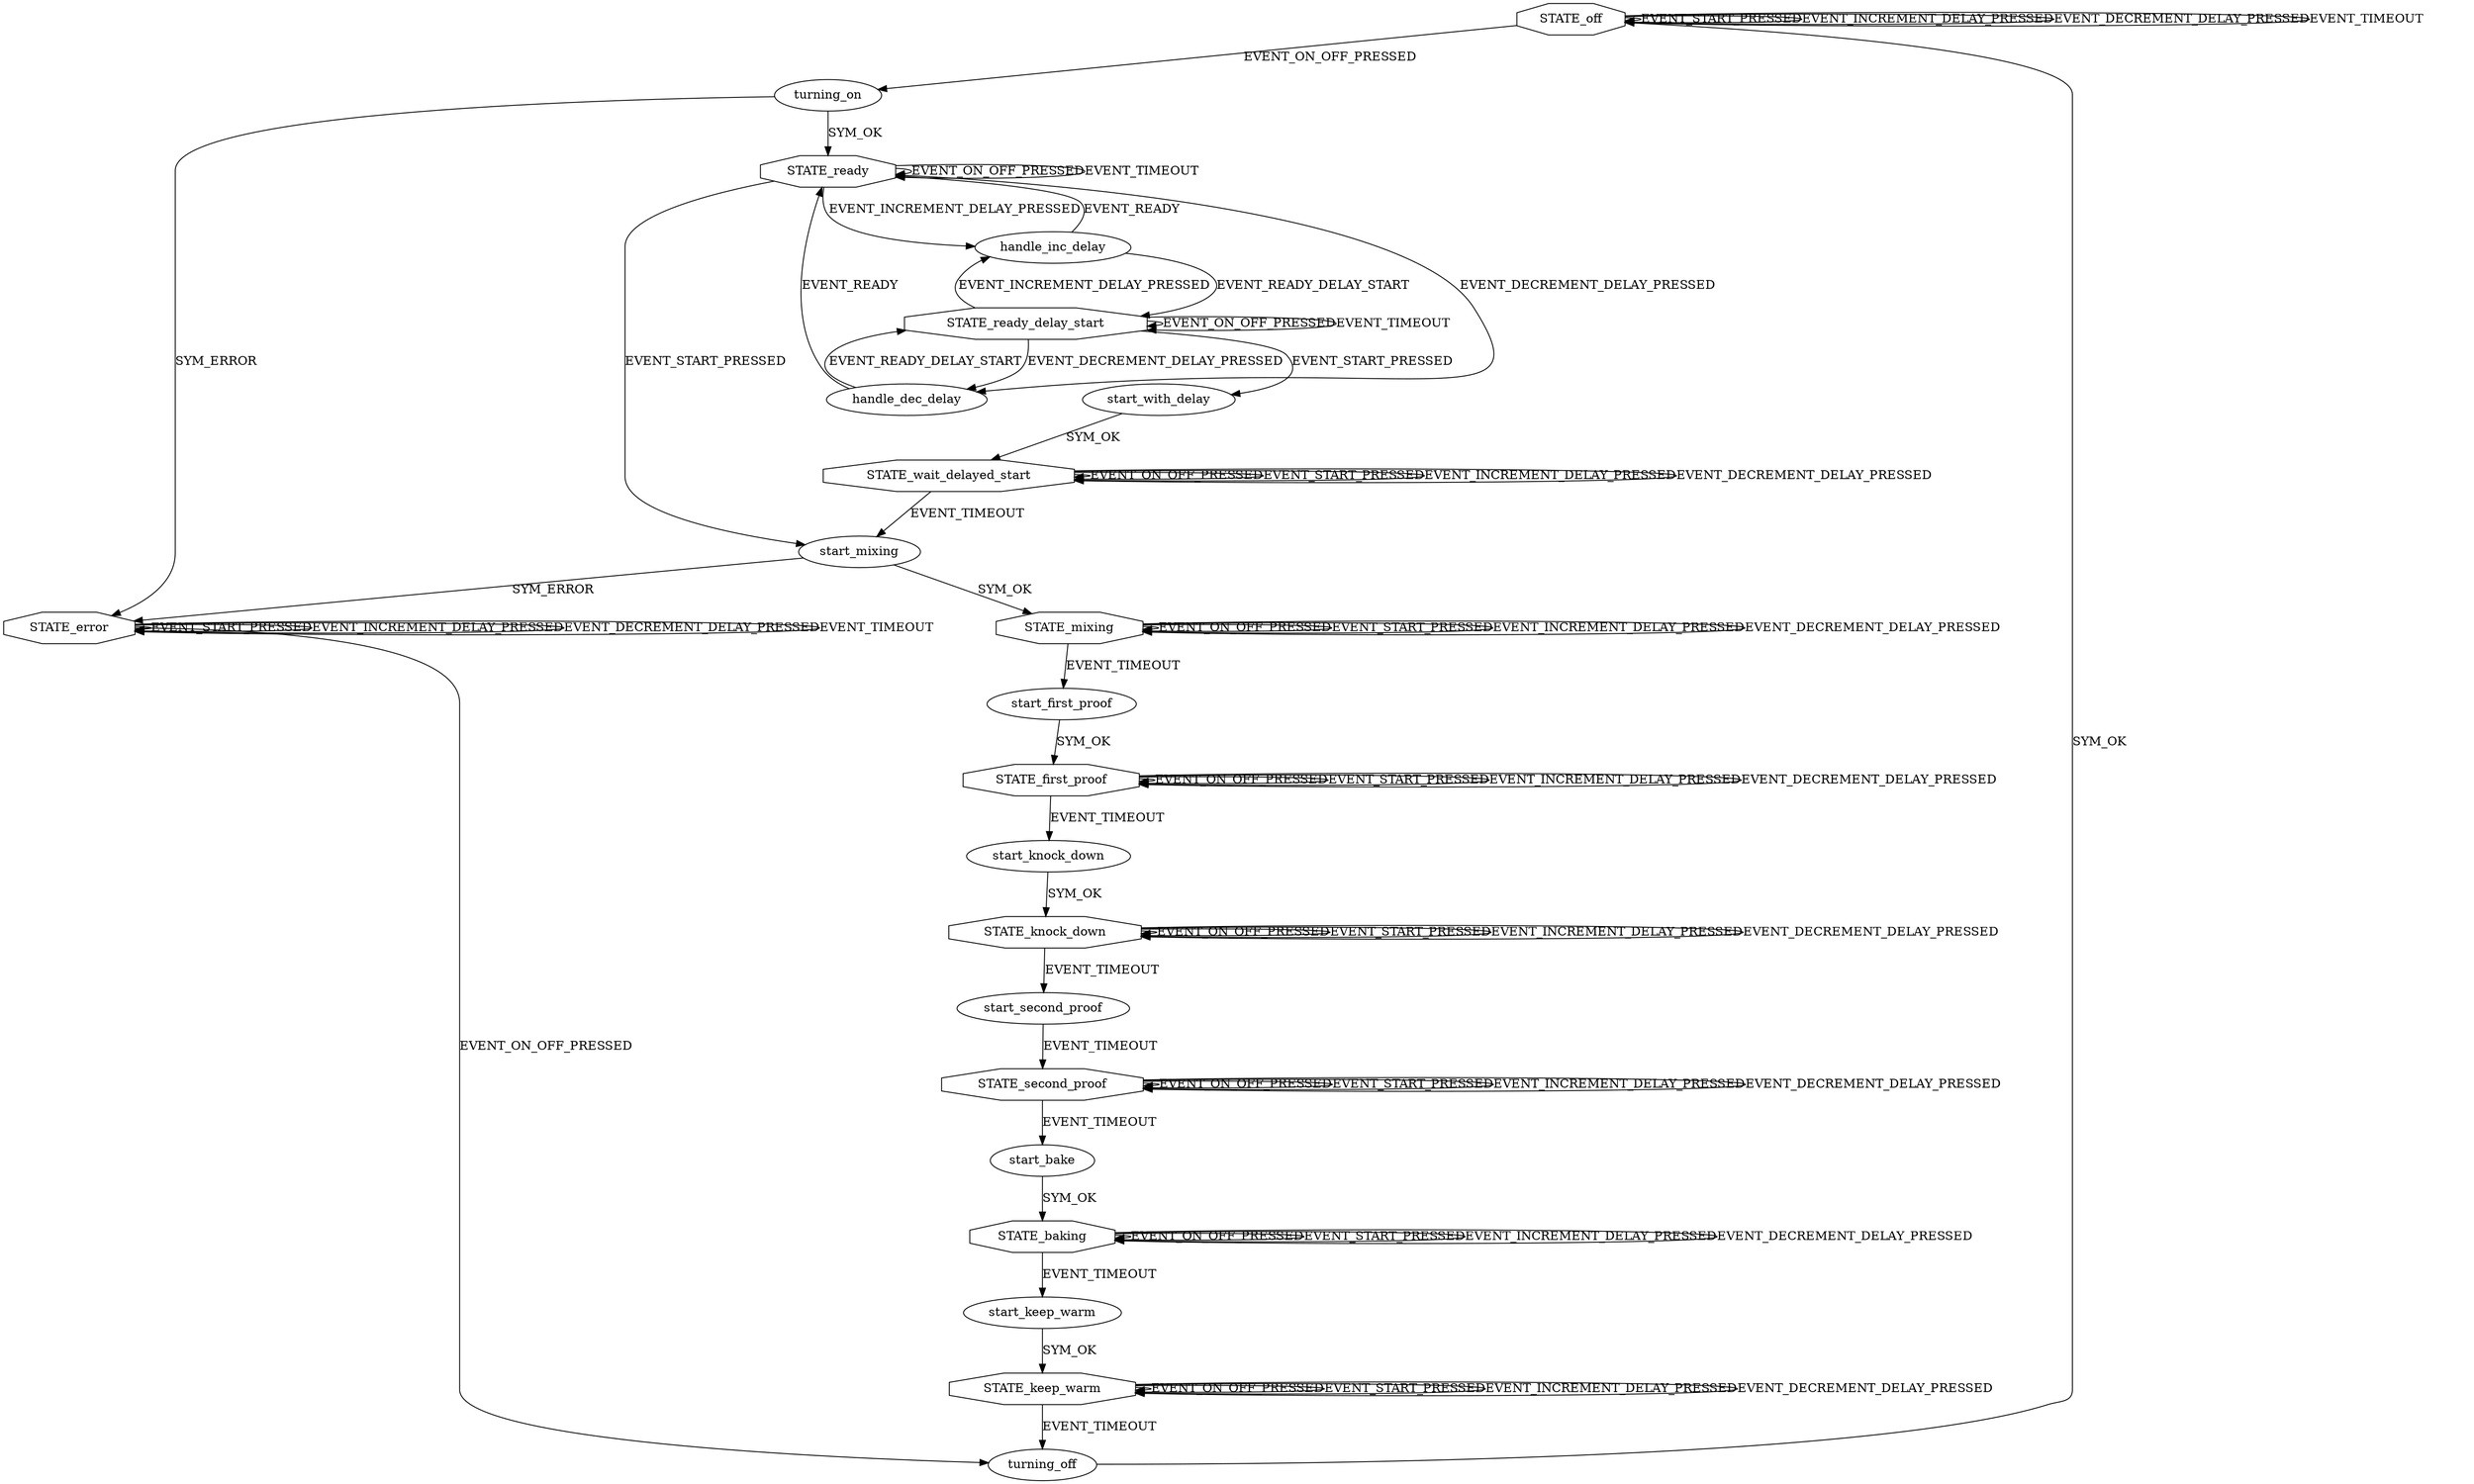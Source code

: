 digraph BreadMachine {
    // *** States ***
    STATE_off[shape=octagon];
    STATE_ready[shape=octagon];
    STATE_ready_delay_start[shape=octagon];
    STATE_wait_delayed_start[shape=octagon];
    STATE_mixing[shape=octagon];
    STATE_first_proof[shape=octagon];
    STATE_knock_down[shape=octagon];
    STATE_second_proof[shape=octagon];
    STATE_baking[shape=octagon];
    STATE_keep_warm[shape=octagon];
    STATE_error[shape=octagon];

    // *** Transitions ***
    // In order for the state machine to be complete, all EVENTS need to be 
    // handled by every STATE - even if this is a no-op:
    //    EVENT_ON_OFF_PRESSED
    //    EVENT_START_PRESSED
    //    EVENT_INCREMENT_DELAY_PRESSED
    //    EVENT_DECREMENT_DELAY_PRESSED
    //    EVENT_TIMEOUT
    STATE_off -> turning_on[label="EVENT_ON_OFF_PRESSED"]
        turning_on -> STATE_error[label="SYM_ERROR"]
        turning_on -> STATE_ready[label="SYM_OK"]
    STATE_off -> STATE_off[label="EVENT_START_PRESSED"]
    STATE_off -> STATE_off[label="EVENT_INCREMENT_DELAY_PRESSED"]
    STATE_off -> STATE_off[label="EVENT_DECREMENT_DELAY_PRESSED"]
    STATE_off -> STATE_off[label="EVENT_TIMEOUT"]

    STATE_error -> turning_off[label="EVENT_ON_OFF_PRESSED"]
        turning_off -> STATE_off[label="SYM_OK"]
    STATE_error -> STATE_error[label="EVENT_START_PRESSED"]
    STATE_error -> STATE_error[label="EVENT_INCREMENT_DELAY_PRESSED"]
    STATE_error -> STATE_error[label="EVENT_DECREMENT_DELAY_PRESSED"]
    STATE_error -> STATE_error[label="EVENT_TIMEOUT"]

    STATE_ready -> handle_inc_delay[label="EVENT_INCREMENT_DELAY_PRESSED"]
        handle_inc_delay -> STATE_ready[label="EVENT_READY"]
        handle_inc_delay -> STATE_ready_delay_start[label="EVENT_READY_DELAY_START"]
    STATE_ready -> handle_dec_delay[label="EVENT_DECREMENT_DELAY_PRESSED"]
        handle_dec_delay -> STATE_ready[label="EVENT_READY"]
        handle_dec_delay -> STATE_ready_delay_start[label="EVENT_READY_DELAY_START"]
    STATE_ready -> start_mixing[label="EVENT_START_PRESSED"]
    STATE_ready -> STATE_ready[label="EVENT_ON_OFF_PRESSED"]
    STATE_ready -> STATE_ready[label="EVENT_TIMEOUT"]

    STATE_ready_delay_start -> handle_inc_delay[label="EVENT_INCREMENT_DELAY_PRESSED"]
    STATE_ready_delay_start -> handle_dec_delay[label="EVENT_DECREMENT_DELAY_PRESSED"]
    STATE_ready_delay_start -> start_with_delay[label="EVENT_START_PRESSED"]
        start_with_delay -> STATE_wait_delayed_start[label="SYM_OK"]
    STATE_ready_delay_start -> STATE_ready_delay_start[label="EVENT_ON_OFF_PRESSED"]
    STATE_ready_delay_start -> STATE_ready_delay_start[label="EVENT_TIMEOUT"]

    STATE_wait_delayed_start -> start_mixing[label="EVENT_TIMEOUT"]
        start_mixing -> STATE_error[label="SYM_ERROR"]
        start_mixing -> STATE_mixing[label="SYM_OK"]
    STATE_wait_delayed_start -> STATE_wait_delayed_start[label="EVENT_ON_OFF_PRESSED"]
    STATE_wait_delayed_start -> STATE_wait_delayed_start[label="EVENT_START_PRESSED"]
    STATE_wait_delayed_start -> STATE_wait_delayed_start[label="EVENT_INCREMENT_DELAY_PRESSED"]
    STATE_wait_delayed_start -> STATE_wait_delayed_start[label="EVENT_DECREMENT_DELAY_PRESSED"]

    STATE_mixing -> start_first_proof[label="EVENT_TIMEOUT"]
        start_first_proof -> STATE_first_proof[label="SYM_OK"]
    STATE_mixing -> STATE_mixing[label="EVENT_ON_OFF_PRESSED"]
    STATE_mixing -> STATE_mixing[label="EVENT_START_PRESSED"]
    STATE_mixing -> STATE_mixing[label="EVENT_INCREMENT_DELAY_PRESSED"]
    STATE_mixing -> STATE_mixing[label="EVENT_DECREMENT_DELAY_PRESSED"]

    STATE_first_proof -> start_knock_down[label="EVENT_TIMEOUT"]
        start_knock_down -> STATE_knock_down[label="SYM_OK"]
    STATE_first_proof -> STATE_first_proof[label="EVENT_ON_OFF_PRESSED"]
    STATE_first_proof -> STATE_first_proof[label="EVENT_START_PRESSED"]
    STATE_first_proof -> STATE_first_proof[label="EVENT_INCREMENT_DELAY_PRESSED"]
    STATE_first_proof -> STATE_first_proof[label="EVENT_DECREMENT_DELAY_PRESSED"]

    STATE_knock_down -> start_second_proof[label="EVENT_TIMEOUT"]
        start_second_proof -> STATE_second_proof[label="EVENT_TIMEOUT"]
    STATE_knock_down -> STATE_knock_down[label="EVENT_ON_OFF_PRESSED"]
    STATE_knock_down -> STATE_knock_down[label="EVENT_START_PRESSED"]
    STATE_knock_down -> STATE_knock_down[label="EVENT_INCREMENT_DELAY_PRESSED"]
    STATE_knock_down -> STATE_knock_down[label="EVENT_DECREMENT_DELAY_PRESSED"]

    STATE_second_proof -> start_bake[label="EVENT_TIMEOUT"]
        start_bake -> STATE_baking[label="SYM_OK"]
    STATE_second_proof -> STATE_second_proof[label="EVENT_ON_OFF_PRESSED"]
    STATE_second_proof -> STATE_second_proof[label="EVENT_START_PRESSED"]
    STATE_second_proof -> STATE_second_proof[label="EVENT_INCREMENT_DELAY_PRESSED"]
    STATE_second_proof -> STATE_second_proof[label="EVENT_DECREMENT_DELAY_PRESSED"]

    STATE_baking -> start_keep_warm[label="EVENT_TIMEOUT"]
        start_keep_warm -> STATE_keep_warm[label="SYM_OK"]
    STATE_baking -> STATE_baking[label="EVENT_ON_OFF_PRESSED"]
    STATE_baking -> STATE_baking[label="EVENT_START_PRESSED"]
    STATE_baking -> STATE_baking[label="EVENT_INCREMENT_DELAY_PRESSED"]
    STATE_baking -> STATE_baking[label="EVENT_DECREMENT_DELAY_PRESSED"]

    STATE_keep_warm -> turning_off[label="EVENT_TIMEOUT"]
    STATE_keep_warm -> STATE_keep_warm[label="EVENT_ON_OFF_PRESSED"]
    STATE_keep_warm -> STATE_keep_warm[label="EVENT_START_PRESSED"]
    STATE_keep_warm -> STATE_keep_warm[label="EVENT_INCREMENT_DELAY_PRESSED"]
    STATE_keep_warm -> STATE_keep_warm[label="EVENT_DECREMENT_DELAY_PRESSED"]
}
